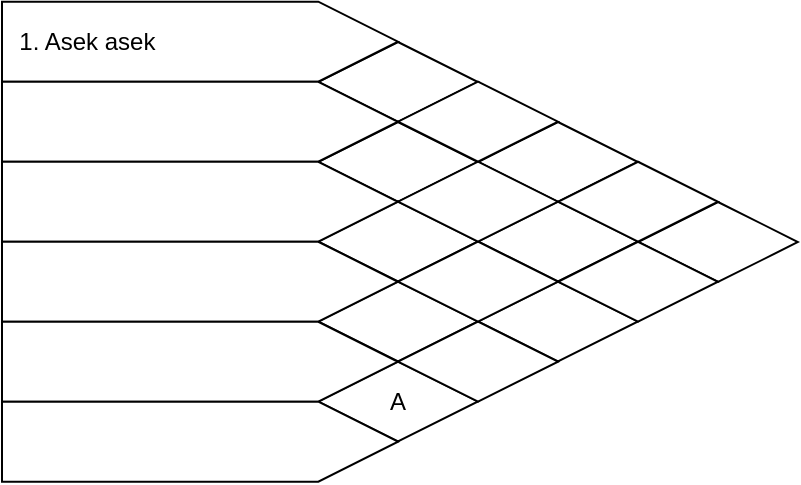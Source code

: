 <mxfile version="15.1.2" type="github">
  <diagram id="y6UDZ2PKM4V4AvefkH3H" name="Page-1">
    <mxGraphModel dx="723" dy="390" grid="1" gridSize="10" guides="1" tooltips="1" connect="1" arrows="1" fold="1" page="1" pageScale="1" pageWidth="1100" pageHeight="850" math="0" shadow="0">
      <root>
        <mxCell id="0" />
        <mxCell id="1" parent="0" />
        <mxCell id="c62gsvJIpqt3485NFeUb-10" value="" style="rhombus;whiteSpace=wrap;html=1;" parent="1" vertex="1">
          <mxGeometry x="518" y="219" width="80" height="40" as="geometry" />
        </mxCell>
        <mxCell id="c62gsvJIpqt3485NFeUb-11" value="" style="rhombus;whiteSpace=wrap;html=1;" parent="1" vertex="1">
          <mxGeometry x="518" y="259" width="80" height="40" as="geometry" />
        </mxCell>
        <mxCell id="c62gsvJIpqt3485NFeUb-12" value="" style="rhombus;whiteSpace=wrap;html=1;" parent="1" vertex="1">
          <mxGeometry x="518" y="298.73" width="80" height="40" as="geometry" />
        </mxCell>
        <mxCell id="c62gsvJIpqt3485NFeUb-13" value="" style="rhombus;whiteSpace=wrap;html=1;" parent="1" vertex="1">
          <mxGeometry x="518" y="338.73" width="80" height="40" as="geometry" />
        </mxCell>
        <mxCell id="c62gsvJIpqt3485NFeUb-14" value="A" style="rhombus;whiteSpace=wrap;html=1;" parent="1" vertex="1">
          <mxGeometry x="518" y="378.73" width="80" height="40" as="geometry" />
        </mxCell>
        <mxCell id="c62gsvJIpqt3485NFeUb-15" value="" style="rhombus;whiteSpace=wrap;html=1;" parent="1" vertex="1">
          <mxGeometry x="598" y="338.73" width="80" height="40" as="geometry" />
        </mxCell>
        <mxCell id="c62gsvJIpqt3485NFeUb-16" value="" style="rhombus;whiteSpace=wrap;html=1;" parent="1" vertex="1">
          <mxGeometry x="598" y="298.73" width="80" height="40" as="geometry" />
        </mxCell>
        <mxCell id="c62gsvJIpqt3485NFeUb-17" value="" style="rhombus;whiteSpace=wrap;html=1;" parent="1" vertex="1">
          <mxGeometry x="598" y="259" width="80" height="40" as="geometry" />
        </mxCell>
        <mxCell id="c62gsvJIpqt3485NFeUb-18" value="" style="rhombus;whiteSpace=wrap;html=1;" parent="1" vertex="1">
          <mxGeometry x="558" y="358.86" width="80" height="40" as="geometry" />
        </mxCell>
        <mxCell id="c62gsvJIpqt3485NFeUb-19" value="" style="rhombus;whiteSpace=wrap;html=1;" parent="1" vertex="1">
          <mxGeometry x="558" y="318.86" width="80" height="40" as="geometry" />
        </mxCell>
        <mxCell id="c62gsvJIpqt3485NFeUb-20" value="" style="rhombus;whiteSpace=wrap;html=1;" parent="1" vertex="1">
          <mxGeometry x="558" y="278.86" width="80" height="40" as="geometry" />
        </mxCell>
        <mxCell id="c62gsvJIpqt3485NFeUb-21" value="" style="rhombus;whiteSpace=wrap;html=1;" parent="1" vertex="1">
          <mxGeometry x="558" y="238.86" width="80" height="40" as="geometry" />
        </mxCell>
        <mxCell id="c62gsvJIpqt3485NFeUb-22" value="" style="rhombus;whiteSpace=wrap;html=1;" parent="1" vertex="1">
          <mxGeometry x="678" y="299" width="80" height="40" as="geometry" />
        </mxCell>
        <mxCell id="c62gsvJIpqt3485NFeUb-23" value="" style="rhombus;whiteSpace=wrap;html=1;" parent="1" vertex="1">
          <mxGeometry x="638" y="318.87" width="80" height="40" as="geometry" />
        </mxCell>
        <mxCell id="c62gsvJIpqt3485NFeUb-24" value="" style="rhombus;whiteSpace=wrap;html=1;" parent="1" vertex="1">
          <mxGeometry x="638" y="278.87" width="80" height="40" as="geometry" />
        </mxCell>
        <mxCell id="U8l5f3V5J46_ff3yLcRB-5" value="&lt;div align=&quot;left&quot;&gt;&amp;nbsp; 1. Asek asek&lt;/div&gt;" style="html=1;shadow=0;dashed=0;align=left;verticalAlign=middle;shape=mxgraph.arrows2.arrow;dy=0;dx=39.84;notch=0;" vertex="1" parent="1">
          <mxGeometry x="360" y="198.86" width="198" height="40" as="geometry" />
        </mxCell>
        <mxCell id="U8l5f3V5J46_ff3yLcRB-6" value="" style="html=1;shadow=0;dashed=0;align=center;verticalAlign=middle;shape=mxgraph.arrows2.arrow;dy=0;dx=39.84;notch=0;" vertex="1" parent="1">
          <mxGeometry x="360" y="238.87" width="198" height="40" as="geometry" />
        </mxCell>
        <mxCell id="U8l5f3V5J46_ff3yLcRB-7" value="" style="html=1;shadow=0;dashed=0;align=center;verticalAlign=middle;shape=mxgraph.arrows2.arrow;dy=0;dx=39.84;notch=0;" vertex="1" parent="1">
          <mxGeometry x="360" y="278.87" width="198" height="40" as="geometry" />
        </mxCell>
        <mxCell id="U8l5f3V5J46_ff3yLcRB-8" value="" style="html=1;shadow=0;dashed=0;align=center;verticalAlign=middle;shape=mxgraph.arrows2.arrow;dy=0;dx=39.84;notch=0;" vertex="1" parent="1">
          <mxGeometry x="360" y="318.87" width="198" height="40" as="geometry" />
        </mxCell>
        <mxCell id="U8l5f3V5J46_ff3yLcRB-9" value="" style="html=1;shadow=0;dashed=0;align=center;verticalAlign=middle;shape=mxgraph.arrows2.arrow;dy=0;dx=39.84;notch=0;" vertex="1" parent="1">
          <mxGeometry x="360" y="358.87" width="198" height="40" as="geometry" />
        </mxCell>
        <mxCell id="U8l5f3V5J46_ff3yLcRB-11" value="" style="html=1;shadow=0;dashed=0;align=center;verticalAlign=middle;shape=mxgraph.arrows2.arrow;dy=0;dx=39.84;notch=0;" vertex="1" parent="1">
          <mxGeometry x="360" y="398.86" width="198" height="40" as="geometry" />
        </mxCell>
      </root>
    </mxGraphModel>
  </diagram>
</mxfile>
